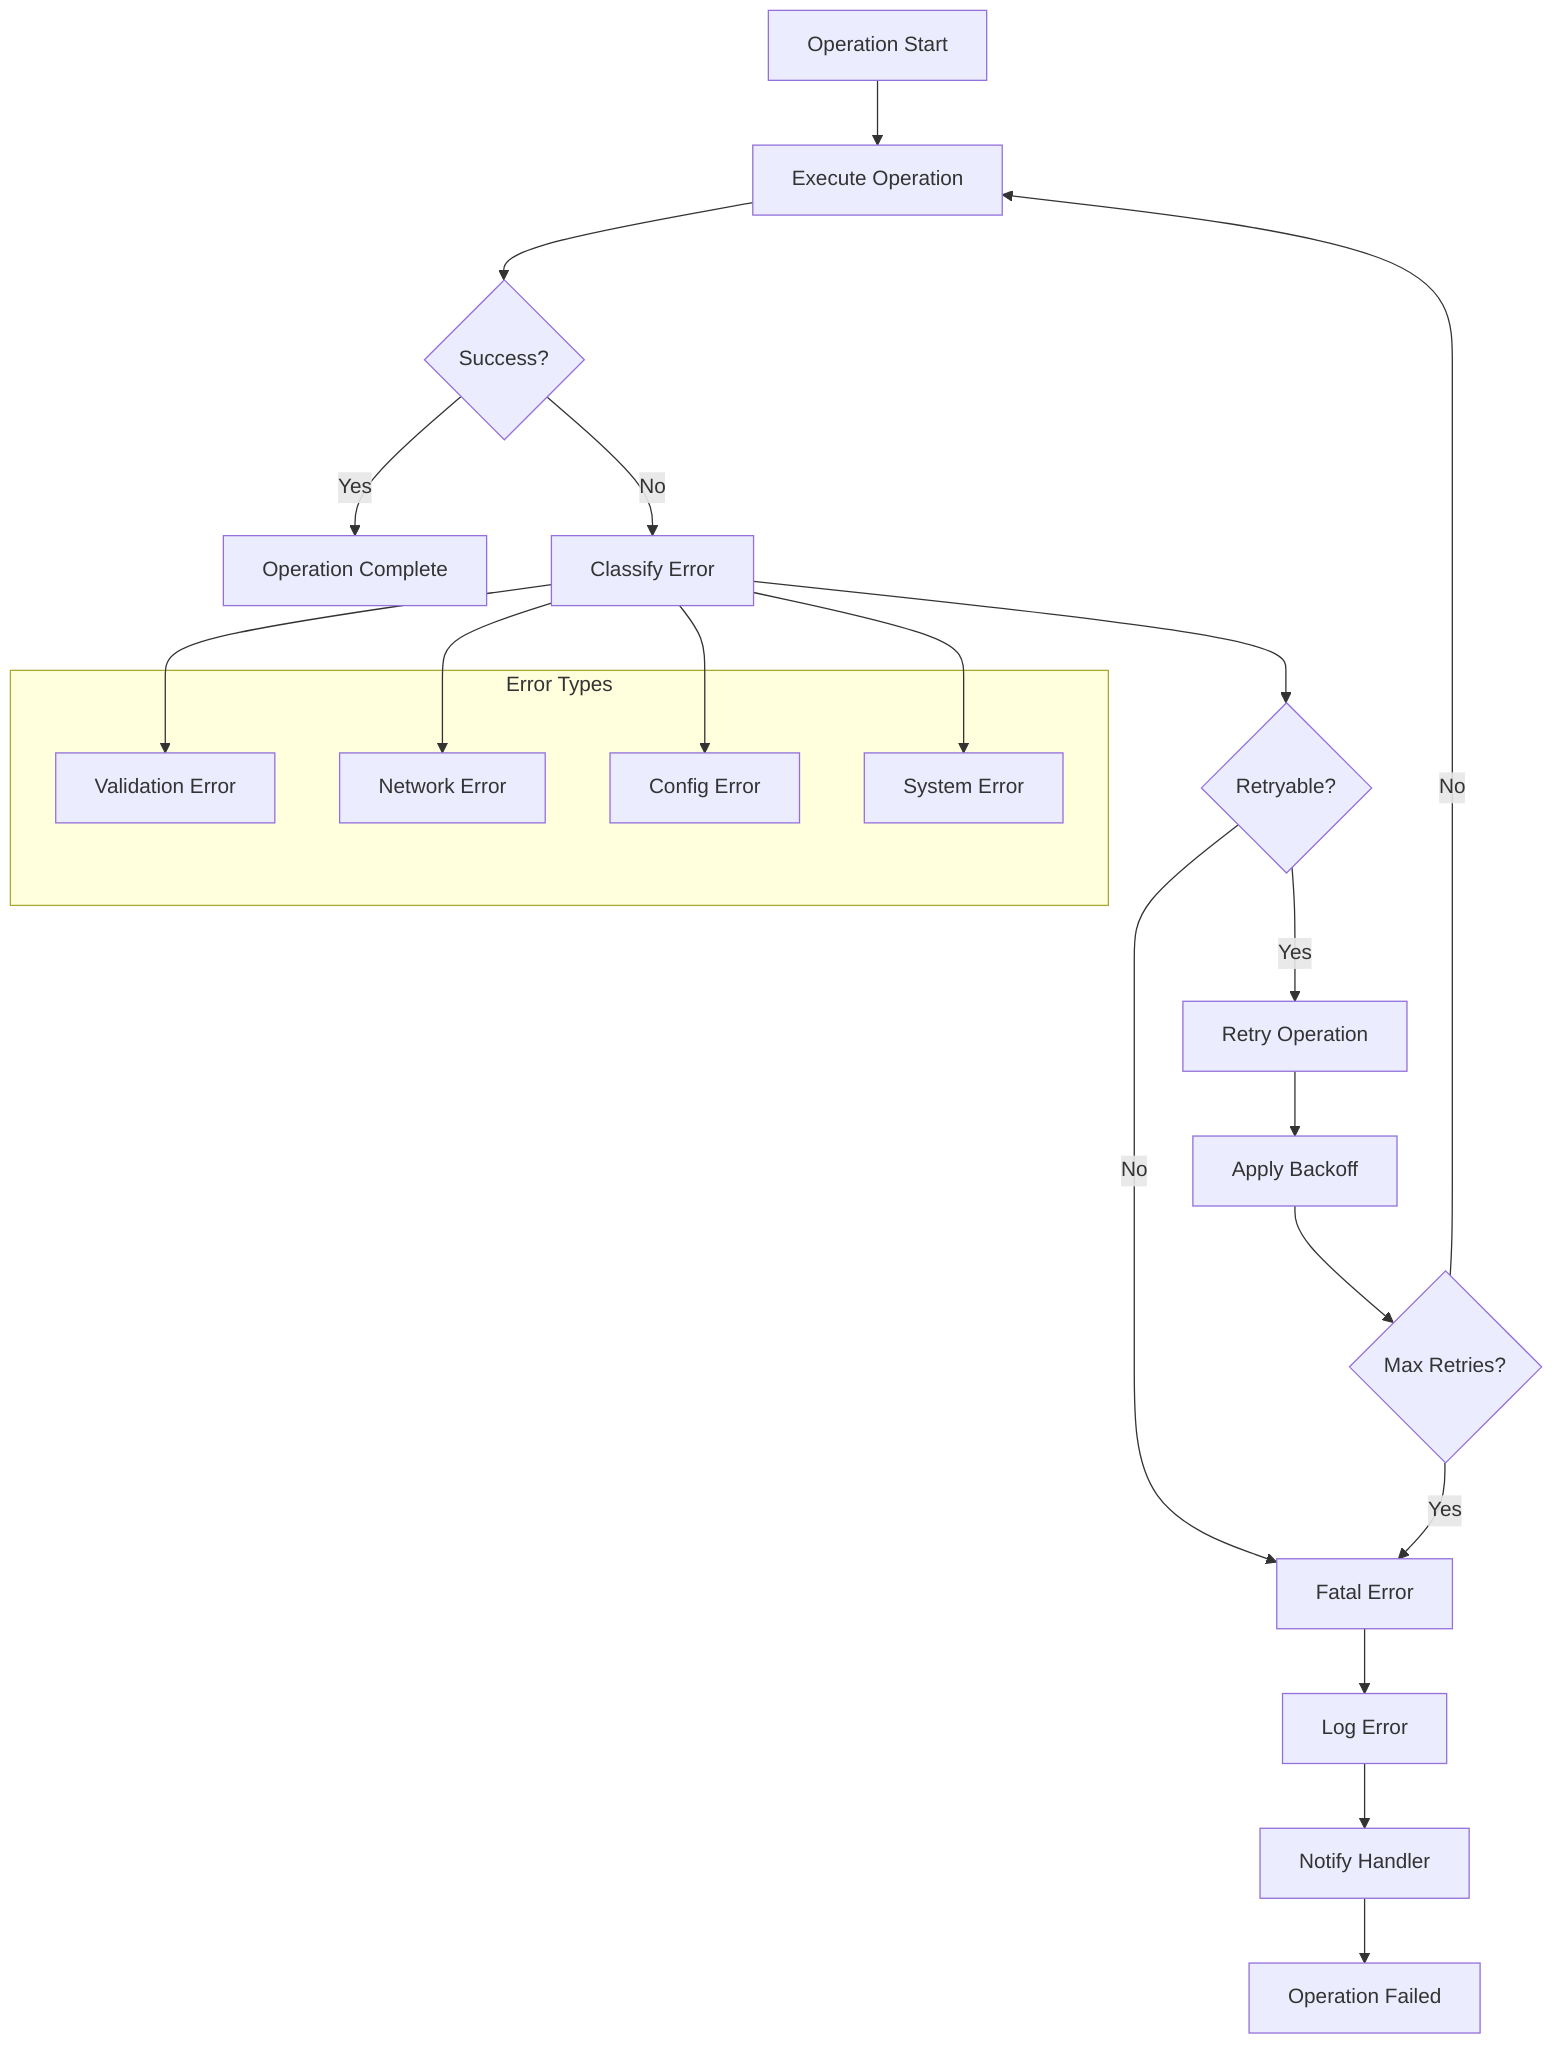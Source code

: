 flowchart TD
    Start[Operation Start] --> Execute[Execute Operation]
    Execute --> Success{Success?}
    
    Success -->|Yes| Complete[Operation Complete]
    Success -->|No| Classify[Classify Error]
    
    Classify --> Retryable{Retryable?}
    Retryable -->|Yes| Retry[Retry Operation]
    Retryable -->|No| Fatal[Fatal Error]
    
    Retry --> Backoff[Apply Backoff]
    Backoff --> MaxRetries{Max Retries?}
    MaxRetries -->|No| Execute
    MaxRetries -->|Yes| Fatal
    
    Fatal --> Log[Log Error]
    Log --> Notify[Notify Handler]
    Notify --> Fail[Operation Failed]
    
    subgraph "Error Types"
        ValidationError[Validation Error]
        NetworkError[Network Error]
        ConfigError[Config Error]
        SystemError[System Error]
    end
    
    Classify --> ValidationError
    Classify --> NetworkError
    Classify --> ConfigError
    Classify --> SystemError